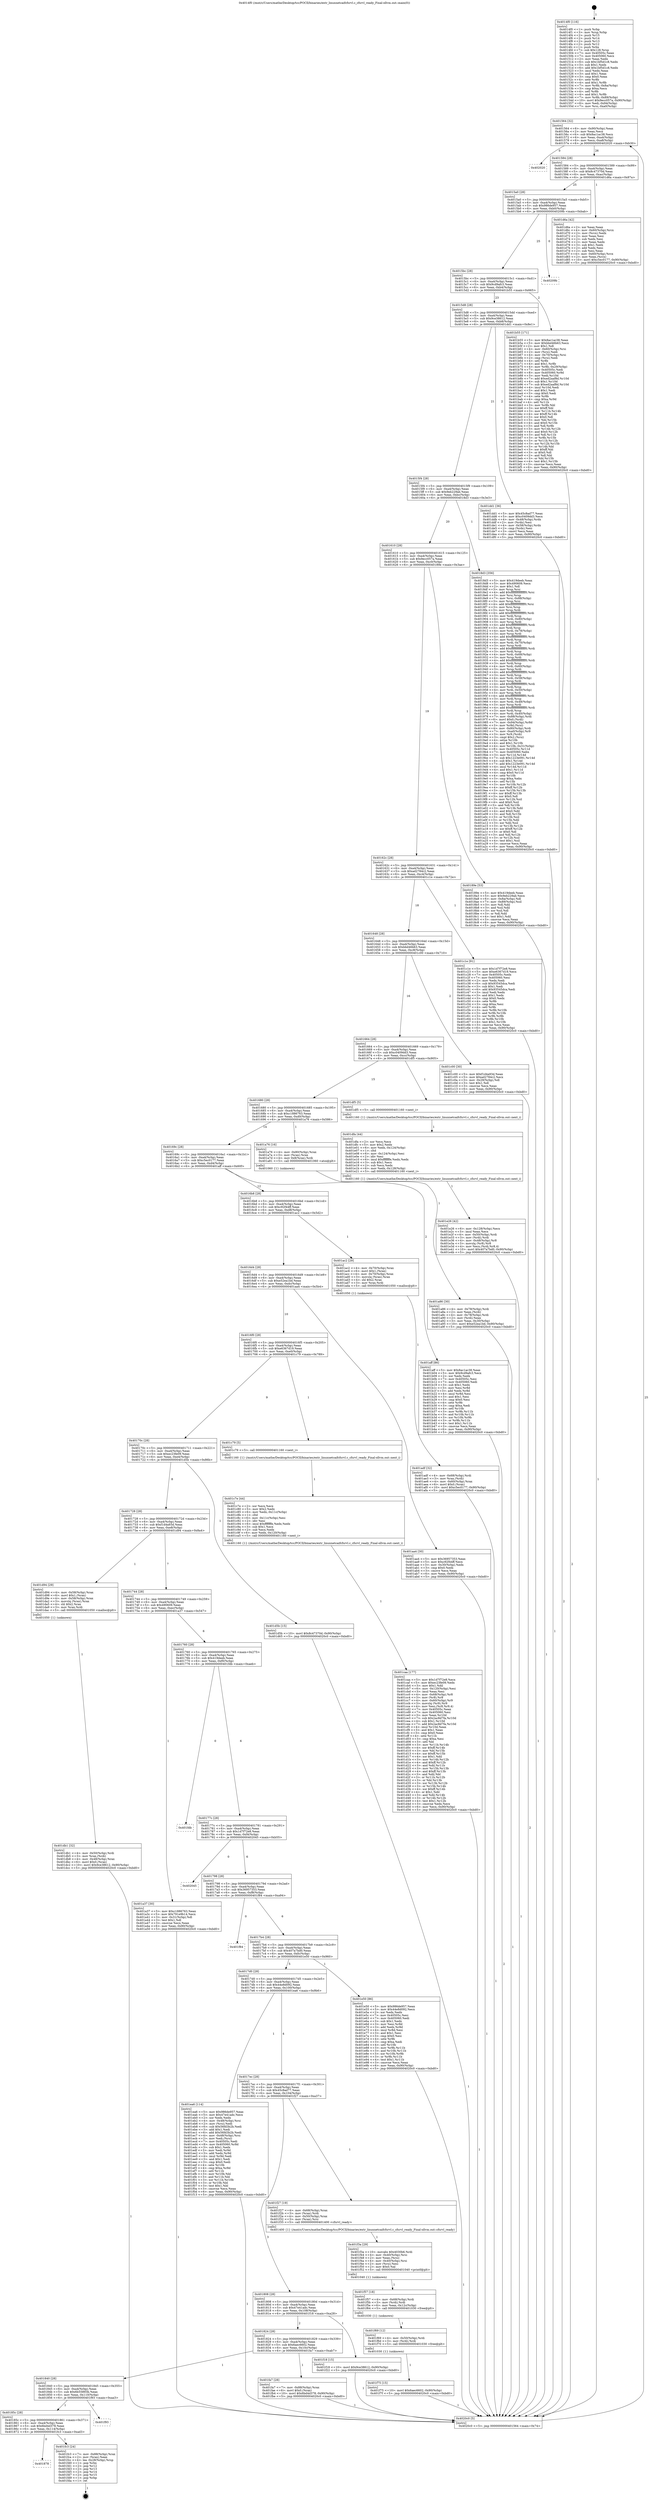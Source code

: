 digraph "0x4014f0" {
  label = "0x4014f0 (/mnt/c/Users/mathe/Desktop/tcc/POCII/binaries/extr_linuxnetcaifcfsrvl.c_cfsrvl_ready_Final-ollvm.out::main(0))"
  labelloc = "t"
  node[shape=record]

  Entry [label="",width=0.3,height=0.3,shape=circle,fillcolor=black,style=filled]
  "0x401564" [label="{
     0x401564 [32]\l
     | [instrs]\l
     &nbsp;&nbsp;0x401564 \<+6\>: mov -0x90(%rbp),%eax\l
     &nbsp;&nbsp;0x40156a \<+2\>: mov %eax,%ecx\l
     &nbsp;&nbsp;0x40156c \<+6\>: sub $0x8ac1ac38,%ecx\l
     &nbsp;&nbsp;0x401572 \<+6\>: mov %eax,-0xa4(%rbp)\l
     &nbsp;&nbsp;0x401578 \<+6\>: mov %ecx,-0xa8(%rbp)\l
     &nbsp;&nbsp;0x40157e \<+6\>: je 0000000000402020 \<main+0xb30\>\l
  }"]
  "0x402020" [label="{
     0x402020\l
  }", style=dashed]
  "0x401584" [label="{
     0x401584 [28]\l
     | [instrs]\l
     &nbsp;&nbsp;0x401584 \<+5\>: jmp 0000000000401589 \<main+0x99\>\l
     &nbsp;&nbsp;0x401589 \<+6\>: mov -0xa4(%rbp),%eax\l
     &nbsp;&nbsp;0x40158f \<+5\>: sub $0x8c47370d,%eax\l
     &nbsp;&nbsp;0x401594 \<+6\>: mov %eax,-0xac(%rbp)\l
     &nbsp;&nbsp;0x40159a \<+6\>: je 0000000000401d6a \<main+0x87a\>\l
  }"]
  Exit [label="",width=0.3,height=0.3,shape=circle,fillcolor=black,style=filled,peripheries=2]
  "0x401d6a" [label="{
     0x401d6a [42]\l
     | [instrs]\l
     &nbsp;&nbsp;0x401d6a \<+2\>: xor %eax,%eax\l
     &nbsp;&nbsp;0x401d6c \<+4\>: mov -0x60(%rbp),%rcx\l
     &nbsp;&nbsp;0x401d70 \<+2\>: mov (%rcx),%edx\l
     &nbsp;&nbsp;0x401d72 \<+2\>: mov %eax,%esi\l
     &nbsp;&nbsp;0x401d74 \<+2\>: sub %edx,%esi\l
     &nbsp;&nbsp;0x401d76 \<+2\>: mov %eax,%edx\l
     &nbsp;&nbsp;0x401d78 \<+3\>: sub $0x1,%edx\l
     &nbsp;&nbsp;0x401d7b \<+2\>: add %edx,%esi\l
     &nbsp;&nbsp;0x401d7d \<+2\>: sub %esi,%eax\l
     &nbsp;&nbsp;0x401d7f \<+4\>: mov -0x60(%rbp),%rcx\l
     &nbsp;&nbsp;0x401d83 \<+2\>: mov %eax,(%rcx)\l
     &nbsp;&nbsp;0x401d85 \<+10\>: movl $0xc5ec0177,-0x90(%rbp)\l
     &nbsp;&nbsp;0x401d8f \<+5\>: jmp 00000000004020c0 \<main+0xbd0\>\l
  }"]
  "0x4015a0" [label="{
     0x4015a0 [28]\l
     | [instrs]\l
     &nbsp;&nbsp;0x4015a0 \<+5\>: jmp 00000000004015a5 \<main+0xb5\>\l
     &nbsp;&nbsp;0x4015a5 \<+6\>: mov -0xa4(%rbp),%eax\l
     &nbsp;&nbsp;0x4015ab \<+5\>: sub $0x986de957,%eax\l
     &nbsp;&nbsp;0x4015b0 \<+6\>: mov %eax,-0xb0(%rbp)\l
     &nbsp;&nbsp;0x4015b6 \<+6\>: je 000000000040209b \<main+0xbab\>\l
  }"]
  "0x401878" [label="{
     0x401878\l
  }", style=dashed]
  "0x40209b" [label="{
     0x40209b\l
  }", style=dashed]
  "0x4015bc" [label="{
     0x4015bc [28]\l
     | [instrs]\l
     &nbsp;&nbsp;0x4015bc \<+5\>: jmp 00000000004015c1 \<main+0xd1\>\l
     &nbsp;&nbsp;0x4015c1 \<+6\>: mov -0xa4(%rbp),%eax\l
     &nbsp;&nbsp;0x4015c7 \<+5\>: sub $0x9cd9afc3,%eax\l
     &nbsp;&nbsp;0x4015cc \<+6\>: mov %eax,-0xb4(%rbp)\l
     &nbsp;&nbsp;0x4015d2 \<+6\>: je 0000000000401b55 \<main+0x665\>\l
  }"]
  "0x401fc3" [label="{
     0x401fc3 [24]\l
     | [instrs]\l
     &nbsp;&nbsp;0x401fc3 \<+7\>: mov -0x88(%rbp),%rax\l
     &nbsp;&nbsp;0x401fca \<+2\>: mov (%rax),%eax\l
     &nbsp;&nbsp;0x401fcc \<+4\>: lea -0x28(%rbp),%rsp\l
     &nbsp;&nbsp;0x401fd0 \<+1\>: pop %rbx\l
     &nbsp;&nbsp;0x401fd1 \<+2\>: pop %r12\l
     &nbsp;&nbsp;0x401fd3 \<+2\>: pop %r13\l
     &nbsp;&nbsp;0x401fd5 \<+2\>: pop %r14\l
     &nbsp;&nbsp;0x401fd7 \<+2\>: pop %r15\l
     &nbsp;&nbsp;0x401fd9 \<+1\>: pop %rbp\l
     &nbsp;&nbsp;0x401fda \<+1\>: ret\l
  }"]
  "0x401b55" [label="{
     0x401b55 [171]\l
     | [instrs]\l
     &nbsp;&nbsp;0x401b55 \<+5\>: mov $0x8ac1ac38,%eax\l
     &nbsp;&nbsp;0x401b5a \<+5\>: mov $0xbbd46b63,%ecx\l
     &nbsp;&nbsp;0x401b5f \<+2\>: mov $0x1,%dl\l
     &nbsp;&nbsp;0x401b61 \<+4\>: mov -0x60(%rbp),%rsi\l
     &nbsp;&nbsp;0x401b65 \<+2\>: mov (%rsi),%edi\l
     &nbsp;&nbsp;0x401b67 \<+4\>: mov -0x70(%rbp),%rsi\l
     &nbsp;&nbsp;0x401b6b \<+2\>: cmp (%rsi),%edi\l
     &nbsp;&nbsp;0x401b6d \<+4\>: setl %r8b\l
     &nbsp;&nbsp;0x401b71 \<+4\>: and $0x1,%r8b\l
     &nbsp;&nbsp;0x401b75 \<+4\>: mov %r8b,-0x29(%rbp)\l
     &nbsp;&nbsp;0x401b79 \<+7\>: mov 0x40505c,%edi\l
     &nbsp;&nbsp;0x401b80 \<+8\>: mov 0x405060,%r9d\l
     &nbsp;&nbsp;0x401b88 \<+3\>: mov %edi,%r10d\l
     &nbsp;&nbsp;0x401b8b \<+7\>: add $0xed2aaf8d,%r10d\l
     &nbsp;&nbsp;0x401b92 \<+4\>: sub $0x1,%r10d\l
     &nbsp;&nbsp;0x401b96 \<+7\>: sub $0xed2aaf8d,%r10d\l
     &nbsp;&nbsp;0x401b9d \<+4\>: imul %r10d,%edi\l
     &nbsp;&nbsp;0x401ba1 \<+3\>: and $0x1,%edi\l
     &nbsp;&nbsp;0x401ba4 \<+3\>: cmp $0x0,%edi\l
     &nbsp;&nbsp;0x401ba7 \<+4\>: sete %r8b\l
     &nbsp;&nbsp;0x401bab \<+4\>: cmp $0xa,%r9d\l
     &nbsp;&nbsp;0x401baf \<+4\>: setl %r11b\l
     &nbsp;&nbsp;0x401bb3 \<+3\>: mov %r8b,%bl\l
     &nbsp;&nbsp;0x401bb6 \<+3\>: xor $0xff,%bl\l
     &nbsp;&nbsp;0x401bb9 \<+3\>: mov %r11b,%r14b\l
     &nbsp;&nbsp;0x401bbc \<+4\>: xor $0xff,%r14b\l
     &nbsp;&nbsp;0x401bc0 \<+3\>: xor $0x0,%dl\l
     &nbsp;&nbsp;0x401bc3 \<+3\>: mov %bl,%r15b\l
     &nbsp;&nbsp;0x401bc6 \<+4\>: and $0x0,%r15b\l
     &nbsp;&nbsp;0x401bca \<+3\>: and %dl,%r8b\l
     &nbsp;&nbsp;0x401bcd \<+3\>: mov %r14b,%r12b\l
     &nbsp;&nbsp;0x401bd0 \<+4\>: and $0x0,%r12b\l
     &nbsp;&nbsp;0x401bd4 \<+3\>: and %dl,%r11b\l
     &nbsp;&nbsp;0x401bd7 \<+3\>: or %r8b,%r15b\l
     &nbsp;&nbsp;0x401bda \<+3\>: or %r11b,%r12b\l
     &nbsp;&nbsp;0x401bdd \<+3\>: xor %r12b,%r15b\l
     &nbsp;&nbsp;0x401be0 \<+3\>: or %r14b,%bl\l
     &nbsp;&nbsp;0x401be3 \<+3\>: xor $0xff,%bl\l
     &nbsp;&nbsp;0x401be6 \<+3\>: or $0x0,%dl\l
     &nbsp;&nbsp;0x401be9 \<+2\>: and %dl,%bl\l
     &nbsp;&nbsp;0x401beb \<+3\>: or %bl,%r15b\l
     &nbsp;&nbsp;0x401bee \<+4\>: test $0x1,%r15b\l
     &nbsp;&nbsp;0x401bf2 \<+3\>: cmovne %ecx,%eax\l
     &nbsp;&nbsp;0x401bf5 \<+6\>: mov %eax,-0x90(%rbp)\l
     &nbsp;&nbsp;0x401bfb \<+5\>: jmp 00000000004020c0 \<main+0xbd0\>\l
  }"]
  "0x4015d8" [label="{
     0x4015d8 [28]\l
     | [instrs]\l
     &nbsp;&nbsp;0x4015d8 \<+5\>: jmp 00000000004015dd \<main+0xed\>\l
     &nbsp;&nbsp;0x4015dd \<+6\>: mov -0xa4(%rbp),%eax\l
     &nbsp;&nbsp;0x4015e3 \<+5\>: sub $0x9ce38612,%eax\l
     &nbsp;&nbsp;0x4015e8 \<+6\>: mov %eax,-0xb8(%rbp)\l
     &nbsp;&nbsp;0x4015ee \<+6\>: je 0000000000401dd1 \<main+0x8e1\>\l
  }"]
  "0x40185c" [label="{
     0x40185c [28]\l
     | [instrs]\l
     &nbsp;&nbsp;0x40185c \<+5\>: jmp 0000000000401861 \<main+0x371\>\l
     &nbsp;&nbsp;0x401861 \<+6\>: mov -0xa4(%rbp),%eax\l
     &nbsp;&nbsp;0x401867 \<+5\>: sub $0x6bd4d378,%eax\l
     &nbsp;&nbsp;0x40186c \<+6\>: mov %eax,-0x114(%rbp)\l
     &nbsp;&nbsp;0x401872 \<+6\>: je 0000000000401fc3 \<main+0xad3\>\l
  }"]
  "0x401dd1" [label="{
     0x401dd1 [36]\l
     | [instrs]\l
     &nbsp;&nbsp;0x401dd1 \<+5\>: mov $0x45c8ad77,%eax\l
     &nbsp;&nbsp;0x401dd6 \<+5\>: mov $0xc0409dd3,%ecx\l
     &nbsp;&nbsp;0x401ddb \<+4\>: mov -0x48(%rbp),%rdx\l
     &nbsp;&nbsp;0x401ddf \<+2\>: mov (%rdx),%esi\l
     &nbsp;&nbsp;0x401de1 \<+4\>: mov -0x58(%rbp),%rdx\l
     &nbsp;&nbsp;0x401de5 \<+2\>: cmp (%rdx),%esi\l
     &nbsp;&nbsp;0x401de7 \<+3\>: cmovl %ecx,%eax\l
     &nbsp;&nbsp;0x401dea \<+6\>: mov %eax,-0x90(%rbp)\l
     &nbsp;&nbsp;0x401df0 \<+5\>: jmp 00000000004020c0 \<main+0xbd0\>\l
  }"]
  "0x4015f4" [label="{
     0x4015f4 [28]\l
     | [instrs]\l
     &nbsp;&nbsp;0x4015f4 \<+5\>: jmp 00000000004015f9 \<main+0x109\>\l
     &nbsp;&nbsp;0x4015f9 \<+6\>: mov -0xa4(%rbp),%eax\l
     &nbsp;&nbsp;0x4015ff \<+5\>: sub $0x9eb229ab,%eax\l
     &nbsp;&nbsp;0x401604 \<+6\>: mov %eax,-0xbc(%rbp)\l
     &nbsp;&nbsp;0x40160a \<+6\>: je 00000000004018d3 \<main+0x3e3\>\l
  }"]
  "0x401f93" [label="{
     0x401f93\l
  }", style=dashed]
  "0x4018d3" [label="{
     0x4018d3 [356]\l
     | [instrs]\l
     &nbsp;&nbsp;0x4018d3 \<+5\>: mov $0x419deeb,%eax\l
     &nbsp;&nbsp;0x4018d8 \<+5\>: mov $0x490609,%ecx\l
     &nbsp;&nbsp;0x4018dd \<+2\>: mov $0x1,%dl\l
     &nbsp;&nbsp;0x4018df \<+3\>: mov %rsp,%rsi\l
     &nbsp;&nbsp;0x4018e2 \<+4\>: add $0xfffffffffffffff0,%rsi\l
     &nbsp;&nbsp;0x4018e6 \<+3\>: mov %rsi,%rsp\l
     &nbsp;&nbsp;0x4018e9 \<+7\>: mov %rsi,-0x88(%rbp)\l
     &nbsp;&nbsp;0x4018f0 \<+3\>: mov %rsp,%rsi\l
     &nbsp;&nbsp;0x4018f3 \<+4\>: add $0xfffffffffffffff0,%rsi\l
     &nbsp;&nbsp;0x4018f7 \<+3\>: mov %rsi,%rsp\l
     &nbsp;&nbsp;0x4018fa \<+3\>: mov %rsp,%rdi\l
     &nbsp;&nbsp;0x4018fd \<+4\>: add $0xfffffffffffffff0,%rdi\l
     &nbsp;&nbsp;0x401901 \<+3\>: mov %rdi,%rsp\l
     &nbsp;&nbsp;0x401904 \<+4\>: mov %rdi,-0x80(%rbp)\l
     &nbsp;&nbsp;0x401908 \<+3\>: mov %rsp,%rdi\l
     &nbsp;&nbsp;0x40190b \<+4\>: add $0xfffffffffffffff0,%rdi\l
     &nbsp;&nbsp;0x40190f \<+3\>: mov %rdi,%rsp\l
     &nbsp;&nbsp;0x401912 \<+4\>: mov %rdi,-0x78(%rbp)\l
     &nbsp;&nbsp;0x401916 \<+3\>: mov %rsp,%rdi\l
     &nbsp;&nbsp;0x401919 \<+4\>: add $0xfffffffffffffff0,%rdi\l
     &nbsp;&nbsp;0x40191d \<+3\>: mov %rdi,%rsp\l
     &nbsp;&nbsp;0x401920 \<+4\>: mov %rdi,-0x70(%rbp)\l
     &nbsp;&nbsp;0x401924 \<+3\>: mov %rsp,%rdi\l
     &nbsp;&nbsp;0x401927 \<+4\>: add $0xfffffffffffffff0,%rdi\l
     &nbsp;&nbsp;0x40192b \<+3\>: mov %rdi,%rsp\l
     &nbsp;&nbsp;0x40192e \<+4\>: mov %rdi,-0x68(%rbp)\l
     &nbsp;&nbsp;0x401932 \<+3\>: mov %rsp,%rdi\l
     &nbsp;&nbsp;0x401935 \<+4\>: add $0xfffffffffffffff0,%rdi\l
     &nbsp;&nbsp;0x401939 \<+3\>: mov %rdi,%rsp\l
     &nbsp;&nbsp;0x40193c \<+4\>: mov %rdi,-0x60(%rbp)\l
     &nbsp;&nbsp;0x401940 \<+3\>: mov %rsp,%rdi\l
     &nbsp;&nbsp;0x401943 \<+4\>: add $0xfffffffffffffff0,%rdi\l
     &nbsp;&nbsp;0x401947 \<+3\>: mov %rdi,%rsp\l
     &nbsp;&nbsp;0x40194a \<+4\>: mov %rdi,-0x58(%rbp)\l
     &nbsp;&nbsp;0x40194e \<+3\>: mov %rsp,%rdi\l
     &nbsp;&nbsp;0x401951 \<+4\>: add $0xfffffffffffffff0,%rdi\l
     &nbsp;&nbsp;0x401955 \<+3\>: mov %rdi,%rsp\l
     &nbsp;&nbsp;0x401958 \<+4\>: mov %rdi,-0x50(%rbp)\l
     &nbsp;&nbsp;0x40195c \<+3\>: mov %rsp,%rdi\l
     &nbsp;&nbsp;0x40195f \<+4\>: add $0xfffffffffffffff0,%rdi\l
     &nbsp;&nbsp;0x401963 \<+3\>: mov %rdi,%rsp\l
     &nbsp;&nbsp;0x401966 \<+4\>: mov %rdi,-0x48(%rbp)\l
     &nbsp;&nbsp;0x40196a \<+3\>: mov %rsp,%rdi\l
     &nbsp;&nbsp;0x40196d \<+4\>: add $0xfffffffffffffff0,%rdi\l
     &nbsp;&nbsp;0x401971 \<+3\>: mov %rdi,%rsp\l
     &nbsp;&nbsp;0x401974 \<+4\>: mov %rdi,-0x40(%rbp)\l
     &nbsp;&nbsp;0x401978 \<+7\>: mov -0x88(%rbp),%rdi\l
     &nbsp;&nbsp;0x40197f \<+6\>: movl $0x0,(%rdi)\l
     &nbsp;&nbsp;0x401985 \<+7\>: mov -0x94(%rbp),%r8d\l
     &nbsp;&nbsp;0x40198c \<+3\>: mov %r8d,(%rsi)\l
     &nbsp;&nbsp;0x40198f \<+4\>: mov -0x80(%rbp),%rdi\l
     &nbsp;&nbsp;0x401993 \<+7\>: mov -0xa0(%rbp),%r9\l
     &nbsp;&nbsp;0x40199a \<+3\>: mov %r9,(%rdi)\l
     &nbsp;&nbsp;0x40199d \<+3\>: cmpl $0x2,(%rsi)\l
     &nbsp;&nbsp;0x4019a0 \<+4\>: setne %r10b\l
     &nbsp;&nbsp;0x4019a4 \<+4\>: and $0x1,%r10b\l
     &nbsp;&nbsp;0x4019a8 \<+4\>: mov %r10b,-0x31(%rbp)\l
     &nbsp;&nbsp;0x4019ac \<+8\>: mov 0x40505c,%r11d\l
     &nbsp;&nbsp;0x4019b4 \<+7\>: mov 0x405060,%ebx\l
     &nbsp;&nbsp;0x4019bb \<+3\>: mov %r11d,%r14d\l
     &nbsp;&nbsp;0x4019be \<+7\>: sub $0x1223e091,%r14d\l
     &nbsp;&nbsp;0x4019c5 \<+4\>: sub $0x1,%r14d\l
     &nbsp;&nbsp;0x4019c9 \<+7\>: add $0x1223e091,%r14d\l
     &nbsp;&nbsp;0x4019d0 \<+4\>: imul %r14d,%r11d\l
     &nbsp;&nbsp;0x4019d4 \<+4\>: and $0x1,%r11d\l
     &nbsp;&nbsp;0x4019d8 \<+4\>: cmp $0x0,%r11d\l
     &nbsp;&nbsp;0x4019dc \<+4\>: sete %r10b\l
     &nbsp;&nbsp;0x4019e0 \<+3\>: cmp $0xa,%ebx\l
     &nbsp;&nbsp;0x4019e3 \<+4\>: setl %r15b\l
     &nbsp;&nbsp;0x4019e7 \<+3\>: mov %r10b,%r12b\l
     &nbsp;&nbsp;0x4019ea \<+4\>: xor $0xff,%r12b\l
     &nbsp;&nbsp;0x4019ee \<+3\>: mov %r15b,%r13b\l
     &nbsp;&nbsp;0x4019f1 \<+4\>: xor $0xff,%r13b\l
     &nbsp;&nbsp;0x4019f5 \<+3\>: xor $0x0,%dl\l
     &nbsp;&nbsp;0x4019f8 \<+3\>: mov %r12b,%sil\l
     &nbsp;&nbsp;0x4019fb \<+4\>: and $0x0,%sil\l
     &nbsp;&nbsp;0x4019ff \<+3\>: and %dl,%r10b\l
     &nbsp;&nbsp;0x401a02 \<+3\>: mov %r13b,%dil\l
     &nbsp;&nbsp;0x401a05 \<+4\>: and $0x0,%dil\l
     &nbsp;&nbsp;0x401a09 \<+3\>: and %dl,%r15b\l
     &nbsp;&nbsp;0x401a0c \<+3\>: or %r10b,%sil\l
     &nbsp;&nbsp;0x401a0f \<+3\>: or %r15b,%dil\l
     &nbsp;&nbsp;0x401a12 \<+3\>: xor %dil,%sil\l
     &nbsp;&nbsp;0x401a15 \<+3\>: or %r13b,%r12b\l
     &nbsp;&nbsp;0x401a18 \<+4\>: xor $0xff,%r12b\l
     &nbsp;&nbsp;0x401a1c \<+3\>: or $0x0,%dl\l
     &nbsp;&nbsp;0x401a1f \<+3\>: and %dl,%r12b\l
     &nbsp;&nbsp;0x401a22 \<+3\>: or %r12b,%sil\l
     &nbsp;&nbsp;0x401a25 \<+4\>: test $0x1,%sil\l
     &nbsp;&nbsp;0x401a29 \<+3\>: cmovne %ecx,%eax\l
     &nbsp;&nbsp;0x401a2c \<+6\>: mov %eax,-0x90(%rbp)\l
     &nbsp;&nbsp;0x401a32 \<+5\>: jmp 00000000004020c0 \<main+0xbd0\>\l
  }"]
  "0x401610" [label="{
     0x401610 [28]\l
     | [instrs]\l
     &nbsp;&nbsp;0x401610 \<+5\>: jmp 0000000000401615 \<main+0x125\>\l
     &nbsp;&nbsp;0x401615 \<+6\>: mov -0xa4(%rbp),%eax\l
     &nbsp;&nbsp;0x40161b \<+5\>: sub $0x9ecc057a,%eax\l
     &nbsp;&nbsp;0x401620 \<+6\>: mov %eax,-0xc0(%rbp)\l
     &nbsp;&nbsp;0x401626 \<+6\>: je 000000000040189e \<main+0x3ae\>\l
  }"]
  "0x401840" [label="{
     0x401840 [28]\l
     | [instrs]\l
     &nbsp;&nbsp;0x401840 \<+5\>: jmp 0000000000401845 \<main+0x355\>\l
     &nbsp;&nbsp;0x401845 \<+6\>: mov -0xa4(%rbp),%eax\l
     &nbsp;&nbsp;0x40184b \<+5\>: sub $0x6b55893b,%eax\l
     &nbsp;&nbsp;0x401850 \<+6\>: mov %eax,-0x110(%rbp)\l
     &nbsp;&nbsp;0x401856 \<+6\>: je 0000000000401f93 \<main+0xaa3\>\l
  }"]
  "0x40189e" [label="{
     0x40189e [53]\l
     | [instrs]\l
     &nbsp;&nbsp;0x40189e \<+5\>: mov $0x419deeb,%eax\l
     &nbsp;&nbsp;0x4018a3 \<+5\>: mov $0x9eb229ab,%ecx\l
     &nbsp;&nbsp;0x4018a8 \<+6\>: mov -0x8a(%rbp),%dl\l
     &nbsp;&nbsp;0x4018ae \<+7\>: mov -0x89(%rbp),%sil\l
     &nbsp;&nbsp;0x4018b5 \<+3\>: mov %dl,%dil\l
     &nbsp;&nbsp;0x4018b8 \<+3\>: and %sil,%dil\l
     &nbsp;&nbsp;0x4018bb \<+3\>: xor %sil,%dl\l
     &nbsp;&nbsp;0x4018be \<+3\>: or %dl,%dil\l
     &nbsp;&nbsp;0x4018c1 \<+4\>: test $0x1,%dil\l
     &nbsp;&nbsp;0x4018c5 \<+3\>: cmovne %ecx,%eax\l
     &nbsp;&nbsp;0x4018c8 \<+6\>: mov %eax,-0x90(%rbp)\l
     &nbsp;&nbsp;0x4018ce \<+5\>: jmp 00000000004020c0 \<main+0xbd0\>\l
  }"]
  "0x40162c" [label="{
     0x40162c [28]\l
     | [instrs]\l
     &nbsp;&nbsp;0x40162c \<+5\>: jmp 0000000000401631 \<main+0x141\>\l
     &nbsp;&nbsp;0x401631 \<+6\>: mov -0xa4(%rbp),%eax\l
     &nbsp;&nbsp;0x401637 \<+5\>: sub $0xad2784c2,%eax\l
     &nbsp;&nbsp;0x40163c \<+6\>: mov %eax,-0xc4(%rbp)\l
     &nbsp;&nbsp;0x401642 \<+6\>: je 0000000000401c1e \<main+0x72e\>\l
  }"]
  "0x4020c0" [label="{
     0x4020c0 [5]\l
     | [instrs]\l
     &nbsp;&nbsp;0x4020c0 \<+5\>: jmp 0000000000401564 \<main+0x74\>\l
  }"]
  "0x4014f0" [label="{
     0x4014f0 [116]\l
     | [instrs]\l
     &nbsp;&nbsp;0x4014f0 \<+1\>: push %rbp\l
     &nbsp;&nbsp;0x4014f1 \<+3\>: mov %rsp,%rbp\l
     &nbsp;&nbsp;0x4014f4 \<+2\>: push %r15\l
     &nbsp;&nbsp;0x4014f6 \<+2\>: push %r14\l
     &nbsp;&nbsp;0x4014f8 \<+2\>: push %r13\l
     &nbsp;&nbsp;0x4014fa \<+2\>: push %r12\l
     &nbsp;&nbsp;0x4014fc \<+1\>: push %rbx\l
     &nbsp;&nbsp;0x4014fd \<+7\>: sub $0x128,%rsp\l
     &nbsp;&nbsp;0x401504 \<+7\>: mov 0x40505c,%eax\l
     &nbsp;&nbsp;0x40150b \<+7\>: mov 0x405060,%ecx\l
     &nbsp;&nbsp;0x401512 \<+2\>: mov %eax,%edx\l
     &nbsp;&nbsp;0x401514 \<+6\>: sub $0x1bf5d1c8,%edx\l
     &nbsp;&nbsp;0x40151a \<+3\>: sub $0x1,%edx\l
     &nbsp;&nbsp;0x40151d \<+6\>: add $0x1bf5d1c8,%edx\l
     &nbsp;&nbsp;0x401523 \<+3\>: imul %edx,%eax\l
     &nbsp;&nbsp;0x401526 \<+3\>: and $0x1,%eax\l
     &nbsp;&nbsp;0x401529 \<+3\>: cmp $0x0,%eax\l
     &nbsp;&nbsp;0x40152c \<+4\>: sete %r8b\l
     &nbsp;&nbsp;0x401530 \<+4\>: and $0x1,%r8b\l
     &nbsp;&nbsp;0x401534 \<+7\>: mov %r8b,-0x8a(%rbp)\l
     &nbsp;&nbsp;0x40153b \<+3\>: cmp $0xa,%ecx\l
     &nbsp;&nbsp;0x40153e \<+4\>: setl %r8b\l
     &nbsp;&nbsp;0x401542 \<+4\>: and $0x1,%r8b\l
     &nbsp;&nbsp;0x401546 \<+7\>: mov %r8b,-0x89(%rbp)\l
     &nbsp;&nbsp;0x40154d \<+10\>: movl $0x9ecc057a,-0x90(%rbp)\l
     &nbsp;&nbsp;0x401557 \<+6\>: mov %edi,-0x94(%rbp)\l
     &nbsp;&nbsp;0x40155d \<+7\>: mov %rsi,-0xa0(%rbp)\l
  }"]
  "0x401fa7" [label="{
     0x401fa7 [28]\l
     | [instrs]\l
     &nbsp;&nbsp;0x401fa7 \<+7\>: mov -0x88(%rbp),%rax\l
     &nbsp;&nbsp;0x401fae \<+6\>: movl $0x0,(%rax)\l
     &nbsp;&nbsp;0x401fb4 \<+10\>: movl $0x6bd4d378,-0x90(%rbp)\l
     &nbsp;&nbsp;0x401fbe \<+5\>: jmp 00000000004020c0 \<main+0xbd0\>\l
  }"]
  "0x401f75" [label="{
     0x401f75 [15]\l
     | [instrs]\l
     &nbsp;&nbsp;0x401f75 \<+10\>: movl $0x6aec6602,-0x90(%rbp)\l
     &nbsp;&nbsp;0x401f7f \<+5\>: jmp 00000000004020c0 \<main+0xbd0\>\l
  }"]
  "0x401c1e" [label="{
     0x401c1e [91]\l
     | [instrs]\l
     &nbsp;&nbsp;0x401c1e \<+5\>: mov $0x1d7f72e8,%eax\l
     &nbsp;&nbsp;0x401c23 \<+5\>: mov $0xe6367d19,%ecx\l
     &nbsp;&nbsp;0x401c28 \<+7\>: mov 0x40505c,%edx\l
     &nbsp;&nbsp;0x401c2f \<+7\>: mov 0x405060,%esi\l
     &nbsp;&nbsp;0x401c36 \<+2\>: mov %edx,%edi\l
     &nbsp;&nbsp;0x401c38 \<+6\>: sub $0x93545dca,%edi\l
     &nbsp;&nbsp;0x401c3e \<+3\>: sub $0x1,%edi\l
     &nbsp;&nbsp;0x401c41 \<+6\>: add $0x93545dca,%edi\l
     &nbsp;&nbsp;0x401c47 \<+3\>: imul %edi,%edx\l
     &nbsp;&nbsp;0x401c4a \<+3\>: and $0x1,%edx\l
     &nbsp;&nbsp;0x401c4d \<+3\>: cmp $0x0,%edx\l
     &nbsp;&nbsp;0x401c50 \<+4\>: sete %r8b\l
     &nbsp;&nbsp;0x401c54 \<+3\>: cmp $0xa,%esi\l
     &nbsp;&nbsp;0x401c57 \<+4\>: setl %r9b\l
     &nbsp;&nbsp;0x401c5b \<+3\>: mov %r8b,%r10b\l
     &nbsp;&nbsp;0x401c5e \<+3\>: and %r9b,%r10b\l
     &nbsp;&nbsp;0x401c61 \<+3\>: xor %r9b,%r8b\l
     &nbsp;&nbsp;0x401c64 \<+3\>: or %r8b,%r10b\l
     &nbsp;&nbsp;0x401c67 \<+4\>: test $0x1,%r10b\l
     &nbsp;&nbsp;0x401c6b \<+3\>: cmovne %ecx,%eax\l
     &nbsp;&nbsp;0x401c6e \<+6\>: mov %eax,-0x90(%rbp)\l
     &nbsp;&nbsp;0x401c74 \<+5\>: jmp 00000000004020c0 \<main+0xbd0\>\l
  }"]
  "0x401648" [label="{
     0x401648 [28]\l
     | [instrs]\l
     &nbsp;&nbsp;0x401648 \<+5\>: jmp 000000000040164d \<main+0x15d\>\l
     &nbsp;&nbsp;0x40164d \<+6\>: mov -0xa4(%rbp),%eax\l
     &nbsp;&nbsp;0x401653 \<+5\>: sub $0xbbd46b63,%eax\l
     &nbsp;&nbsp;0x401658 \<+6\>: mov %eax,-0xc8(%rbp)\l
     &nbsp;&nbsp;0x40165e \<+6\>: je 0000000000401c00 \<main+0x710\>\l
  }"]
  "0x401f69" [label="{
     0x401f69 [12]\l
     | [instrs]\l
     &nbsp;&nbsp;0x401f69 \<+4\>: mov -0x50(%rbp),%rdi\l
     &nbsp;&nbsp;0x401f6d \<+3\>: mov (%rdi),%rdi\l
     &nbsp;&nbsp;0x401f70 \<+5\>: call 0000000000401030 \<free@plt\>\l
     | [calls]\l
     &nbsp;&nbsp;0x401030 \{1\} (unknown)\l
  }"]
  "0x401c00" [label="{
     0x401c00 [30]\l
     | [instrs]\l
     &nbsp;&nbsp;0x401c00 \<+5\>: mov $0xf1d4a93d,%eax\l
     &nbsp;&nbsp;0x401c05 \<+5\>: mov $0xad2784c2,%ecx\l
     &nbsp;&nbsp;0x401c0a \<+3\>: mov -0x29(%rbp),%dl\l
     &nbsp;&nbsp;0x401c0d \<+3\>: test $0x1,%dl\l
     &nbsp;&nbsp;0x401c10 \<+3\>: cmovne %ecx,%eax\l
     &nbsp;&nbsp;0x401c13 \<+6\>: mov %eax,-0x90(%rbp)\l
     &nbsp;&nbsp;0x401c19 \<+5\>: jmp 00000000004020c0 \<main+0xbd0\>\l
  }"]
  "0x401664" [label="{
     0x401664 [28]\l
     | [instrs]\l
     &nbsp;&nbsp;0x401664 \<+5\>: jmp 0000000000401669 \<main+0x179\>\l
     &nbsp;&nbsp;0x401669 \<+6\>: mov -0xa4(%rbp),%eax\l
     &nbsp;&nbsp;0x40166f \<+5\>: sub $0xc0409dd3,%eax\l
     &nbsp;&nbsp;0x401674 \<+6\>: mov %eax,-0xcc(%rbp)\l
     &nbsp;&nbsp;0x40167a \<+6\>: je 0000000000401df5 \<main+0x905\>\l
  }"]
  "0x401f57" [label="{
     0x401f57 [18]\l
     | [instrs]\l
     &nbsp;&nbsp;0x401f57 \<+4\>: mov -0x68(%rbp),%rdi\l
     &nbsp;&nbsp;0x401f5b \<+3\>: mov (%rdi),%rdi\l
     &nbsp;&nbsp;0x401f5e \<+6\>: mov %eax,-0x12c(%rbp)\l
     &nbsp;&nbsp;0x401f64 \<+5\>: call 0000000000401030 \<free@plt\>\l
     | [calls]\l
     &nbsp;&nbsp;0x401030 \{1\} (unknown)\l
  }"]
  "0x401df5" [label="{
     0x401df5 [5]\l
     | [instrs]\l
     &nbsp;&nbsp;0x401df5 \<+5\>: call 0000000000401160 \<next_i\>\l
     | [calls]\l
     &nbsp;&nbsp;0x401160 \{1\} (/mnt/c/Users/mathe/Desktop/tcc/POCII/binaries/extr_linuxnetcaifcfsrvl.c_cfsrvl_ready_Final-ollvm.out::next_i)\l
  }"]
  "0x401680" [label="{
     0x401680 [28]\l
     | [instrs]\l
     &nbsp;&nbsp;0x401680 \<+5\>: jmp 0000000000401685 \<main+0x195\>\l
     &nbsp;&nbsp;0x401685 \<+6\>: mov -0xa4(%rbp),%eax\l
     &nbsp;&nbsp;0x40168b \<+5\>: sub $0xc1886763,%eax\l
     &nbsp;&nbsp;0x401690 \<+6\>: mov %eax,-0xd0(%rbp)\l
     &nbsp;&nbsp;0x401696 \<+6\>: je 0000000000401a76 \<main+0x586\>\l
  }"]
  "0x401f3a" [label="{
     0x401f3a [29]\l
     | [instrs]\l
     &nbsp;&nbsp;0x401f3a \<+10\>: movabs $0x4030b6,%rdi\l
     &nbsp;&nbsp;0x401f44 \<+4\>: mov -0x40(%rbp),%rsi\l
     &nbsp;&nbsp;0x401f48 \<+2\>: mov %eax,(%rsi)\l
     &nbsp;&nbsp;0x401f4a \<+4\>: mov -0x40(%rbp),%rsi\l
     &nbsp;&nbsp;0x401f4e \<+2\>: mov (%rsi),%esi\l
     &nbsp;&nbsp;0x401f50 \<+2\>: mov $0x0,%al\l
     &nbsp;&nbsp;0x401f52 \<+5\>: call 0000000000401040 \<printf@plt\>\l
     | [calls]\l
     &nbsp;&nbsp;0x401040 \{1\} (unknown)\l
  }"]
  "0x401a76" [label="{
     0x401a76 [16]\l
     | [instrs]\l
     &nbsp;&nbsp;0x401a76 \<+4\>: mov -0x80(%rbp),%rax\l
     &nbsp;&nbsp;0x401a7a \<+3\>: mov (%rax),%rax\l
     &nbsp;&nbsp;0x401a7d \<+4\>: mov 0x8(%rax),%rdi\l
     &nbsp;&nbsp;0x401a81 \<+5\>: call 0000000000401060 \<atoi@plt\>\l
     | [calls]\l
     &nbsp;&nbsp;0x401060 \{1\} (unknown)\l
  }"]
  "0x40169c" [label="{
     0x40169c [28]\l
     | [instrs]\l
     &nbsp;&nbsp;0x40169c \<+5\>: jmp 00000000004016a1 \<main+0x1b1\>\l
     &nbsp;&nbsp;0x4016a1 \<+6\>: mov -0xa4(%rbp),%eax\l
     &nbsp;&nbsp;0x4016a7 \<+5\>: sub $0xc5ec0177,%eax\l
     &nbsp;&nbsp;0x4016ac \<+6\>: mov %eax,-0xd4(%rbp)\l
     &nbsp;&nbsp;0x4016b2 \<+6\>: je 0000000000401aff \<main+0x60f\>\l
  }"]
  "0x401824" [label="{
     0x401824 [28]\l
     | [instrs]\l
     &nbsp;&nbsp;0x401824 \<+5\>: jmp 0000000000401829 \<main+0x339\>\l
     &nbsp;&nbsp;0x401829 \<+6\>: mov -0xa4(%rbp),%eax\l
     &nbsp;&nbsp;0x40182f \<+5\>: sub $0x6aec6602,%eax\l
     &nbsp;&nbsp;0x401834 \<+6\>: mov %eax,-0x10c(%rbp)\l
     &nbsp;&nbsp;0x40183a \<+6\>: je 0000000000401fa7 \<main+0xab7\>\l
  }"]
  "0x401aff" [label="{
     0x401aff [86]\l
     | [instrs]\l
     &nbsp;&nbsp;0x401aff \<+5\>: mov $0x8ac1ac38,%eax\l
     &nbsp;&nbsp;0x401b04 \<+5\>: mov $0x9cd9afc3,%ecx\l
     &nbsp;&nbsp;0x401b09 \<+2\>: xor %edx,%edx\l
     &nbsp;&nbsp;0x401b0b \<+7\>: mov 0x40505c,%esi\l
     &nbsp;&nbsp;0x401b12 \<+7\>: mov 0x405060,%edi\l
     &nbsp;&nbsp;0x401b19 \<+3\>: sub $0x1,%edx\l
     &nbsp;&nbsp;0x401b1c \<+3\>: mov %esi,%r8d\l
     &nbsp;&nbsp;0x401b1f \<+3\>: add %edx,%r8d\l
     &nbsp;&nbsp;0x401b22 \<+4\>: imul %r8d,%esi\l
     &nbsp;&nbsp;0x401b26 \<+3\>: and $0x1,%esi\l
     &nbsp;&nbsp;0x401b29 \<+3\>: cmp $0x0,%esi\l
     &nbsp;&nbsp;0x401b2c \<+4\>: sete %r9b\l
     &nbsp;&nbsp;0x401b30 \<+3\>: cmp $0xa,%edi\l
     &nbsp;&nbsp;0x401b33 \<+4\>: setl %r10b\l
     &nbsp;&nbsp;0x401b37 \<+3\>: mov %r9b,%r11b\l
     &nbsp;&nbsp;0x401b3a \<+3\>: and %r10b,%r11b\l
     &nbsp;&nbsp;0x401b3d \<+3\>: xor %r10b,%r9b\l
     &nbsp;&nbsp;0x401b40 \<+3\>: or %r9b,%r11b\l
     &nbsp;&nbsp;0x401b43 \<+4\>: test $0x1,%r11b\l
     &nbsp;&nbsp;0x401b47 \<+3\>: cmovne %ecx,%eax\l
     &nbsp;&nbsp;0x401b4a \<+6\>: mov %eax,-0x90(%rbp)\l
     &nbsp;&nbsp;0x401b50 \<+5\>: jmp 00000000004020c0 \<main+0xbd0\>\l
  }"]
  "0x4016b8" [label="{
     0x4016b8 [28]\l
     | [instrs]\l
     &nbsp;&nbsp;0x4016b8 \<+5\>: jmp 00000000004016bd \<main+0x1cd\>\l
     &nbsp;&nbsp;0x4016bd \<+6\>: mov -0xa4(%rbp),%eax\l
     &nbsp;&nbsp;0x4016c3 \<+5\>: sub $0xc92f44ff,%eax\l
     &nbsp;&nbsp;0x4016c8 \<+6\>: mov %eax,-0xd8(%rbp)\l
     &nbsp;&nbsp;0x4016ce \<+6\>: je 0000000000401ac2 \<main+0x5d2\>\l
  }"]
  "0x401f18" [label="{
     0x401f18 [15]\l
     | [instrs]\l
     &nbsp;&nbsp;0x401f18 \<+10\>: movl $0x9ce38612,-0x90(%rbp)\l
     &nbsp;&nbsp;0x401f22 \<+5\>: jmp 00000000004020c0 \<main+0xbd0\>\l
  }"]
  "0x401ac2" [label="{
     0x401ac2 [29]\l
     | [instrs]\l
     &nbsp;&nbsp;0x401ac2 \<+4\>: mov -0x70(%rbp),%rax\l
     &nbsp;&nbsp;0x401ac6 \<+6\>: movl $0x1,(%rax)\l
     &nbsp;&nbsp;0x401acc \<+4\>: mov -0x70(%rbp),%rax\l
     &nbsp;&nbsp;0x401ad0 \<+3\>: movslq (%rax),%rax\l
     &nbsp;&nbsp;0x401ad3 \<+4\>: shl $0x2,%rax\l
     &nbsp;&nbsp;0x401ad7 \<+3\>: mov %rax,%rdi\l
     &nbsp;&nbsp;0x401ada \<+5\>: call 0000000000401050 \<malloc@plt\>\l
     | [calls]\l
     &nbsp;&nbsp;0x401050 \{1\} (unknown)\l
  }"]
  "0x4016d4" [label="{
     0x4016d4 [28]\l
     | [instrs]\l
     &nbsp;&nbsp;0x4016d4 \<+5\>: jmp 00000000004016d9 \<main+0x1e9\>\l
     &nbsp;&nbsp;0x4016d9 \<+6\>: mov -0xa4(%rbp),%eax\l
     &nbsp;&nbsp;0x4016df \<+5\>: sub $0xe52ea1bd,%eax\l
     &nbsp;&nbsp;0x4016e4 \<+6\>: mov %eax,-0xdc(%rbp)\l
     &nbsp;&nbsp;0x4016ea \<+6\>: je 0000000000401aa4 \<main+0x5b4\>\l
  }"]
  "0x401808" [label="{
     0x401808 [28]\l
     | [instrs]\l
     &nbsp;&nbsp;0x401808 \<+5\>: jmp 000000000040180d \<main+0x31d\>\l
     &nbsp;&nbsp;0x40180d \<+6\>: mov -0xa4(%rbp),%eax\l
     &nbsp;&nbsp;0x401813 \<+5\>: sub $0x47e41adc,%eax\l
     &nbsp;&nbsp;0x401818 \<+6\>: mov %eax,-0x108(%rbp)\l
     &nbsp;&nbsp;0x40181e \<+6\>: je 0000000000401f18 \<main+0xa28\>\l
  }"]
  "0x401aa4" [label="{
     0x401aa4 [30]\l
     | [instrs]\l
     &nbsp;&nbsp;0x401aa4 \<+5\>: mov $0x36957353,%eax\l
     &nbsp;&nbsp;0x401aa9 \<+5\>: mov $0xc92f44ff,%ecx\l
     &nbsp;&nbsp;0x401aae \<+3\>: mov -0x30(%rbp),%edx\l
     &nbsp;&nbsp;0x401ab1 \<+3\>: cmp $0x0,%edx\l
     &nbsp;&nbsp;0x401ab4 \<+3\>: cmove %ecx,%eax\l
     &nbsp;&nbsp;0x401ab7 \<+6\>: mov %eax,-0x90(%rbp)\l
     &nbsp;&nbsp;0x401abd \<+5\>: jmp 00000000004020c0 \<main+0xbd0\>\l
  }"]
  "0x4016f0" [label="{
     0x4016f0 [28]\l
     | [instrs]\l
     &nbsp;&nbsp;0x4016f0 \<+5\>: jmp 00000000004016f5 \<main+0x205\>\l
     &nbsp;&nbsp;0x4016f5 \<+6\>: mov -0xa4(%rbp),%eax\l
     &nbsp;&nbsp;0x4016fb \<+5\>: sub $0xe6367d19,%eax\l
     &nbsp;&nbsp;0x401700 \<+6\>: mov %eax,-0xe0(%rbp)\l
     &nbsp;&nbsp;0x401706 \<+6\>: je 0000000000401c79 \<main+0x789\>\l
  }"]
  "0x401f27" [label="{
     0x401f27 [19]\l
     | [instrs]\l
     &nbsp;&nbsp;0x401f27 \<+4\>: mov -0x68(%rbp),%rax\l
     &nbsp;&nbsp;0x401f2b \<+3\>: mov (%rax),%rdi\l
     &nbsp;&nbsp;0x401f2e \<+4\>: mov -0x50(%rbp),%rax\l
     &nbsp;&nbsp;0x401f32 \<+3\>: mov (%rax),%rsi\l
     &nbsp;&nbsp;0x401f35 \<+5\>: call 0000000000401400 \<cfsrvl_ready\>\l
     | [calls]\l
     &nbsp;&nbsp;0x401400 \{1\} (/mnt/c/Users/mathe/Desktop/tcc/POCII/binaries/extr_linuxnetcaifcfsrvl.c_cfsrvl_ready_Final-ollvm.out::cfsrvl_ready)\l
  }"]
  "0x401c79" [label="{
     0x401c79 [5]\l
     | [instrs]\l
     &nbsp;&nbsp;0x401c79 \<+5\>: call 0000000000401160 \<next_i\>\l
     | [calls]\l
     &nbsp;&nbsp;0x401160 \{1\} (/mnt/c/Users/mathe/Desktop/tcc/POCII/binaries/extr_linuxnetcaifcfsrvl.c_cfsrvl_ready_Final-ollvm.out::next_i)\l
  }"]
  "0x40170c" [label="{
     0x40170c [28]\l
     | [instrs]\l
     &nbsp;&nbsp;0x40170c \<+5\>: jmp 0000000000401711 \<main+0x221\>\l
     &nbsp;&nbsp;0x401711 \<+6\>: mov -0xa4(%rbp),%eax\l
     &nbsp;&nbsp;0x401717 \<+5\>: sub $0xec23fe09,%eax\l
     &nbsp;&nbsp;0x40171c \<+6\>: mov %eax,-0xe4(%rbp)\l
     &nbsp;&nbsp;0x401722 \<+6\>: je 0000000000401d5b \<main+0x86b\>\l
  }"]
  "0x4017ec" [label="{
     0x4017ec [28]\l
     | [instrs]\l
     &nbsp;&nbsp;0x4017ec \<+5\>: jmp 00000000004017f1 \<main+0x301\>\l
     &nbsp;&nbsp;0x4017f1 \<+6\>: mov -0xa4(%rbp),%eax\l
     &nbsp;&nbsp;0x4017f7 \<+5\>: sub $0x45c8ad77,%eax\l
     &nbsp;&nbsp;0x4017fc \<+6\>: mov %eax,-0x104(%rbp)\l
     &nbsp;&nbsp;0x401802 \<+6\>: je 0000000000401f27 \<main+0xa37\>\l
  }"]
  "0x401d5b" [label="{
     0x401d5b [15]\l
     | [instrs]\l
     &nbsp;&nbsp;0x401d5b \<+10\>: movl $0x8c47370d,-0x90(%rbp)\l
     &nbsp;&nbsp;0x401d65 \<+5\>: jmp 00000000004020c0 \<main+0xbd0\>\l
  }"]
  "0x401728" [label="{
     0x401728 [28]\l
     | [instrs]\l
     &nbsp;&nbsp;0x401728 \<+5\>: jmp 000000000040172d \<main+0x23d\>\l
     &nbsp;&nbsp;0x40172d \<+6\>: mov -0xa4(%rbp),%eax\l
     &nbsp;&nbsp;0x401733 \<+5\>: sub $0xf1d4a93d,%eax\l
     &nbsp;&nbsp;0x401738 \<+6\>: mov %eax,-0xe8(%rbp)\l
     &nbsp;&nbsp;0x40173e \<+6\>: je 0000000000401d94 \<main+0x8a4\>\l
  }"]
  "0x401ea6" [label="{
     0x401ea6 [114]\l
     | [instrs]\l
     &nbsp;&nbsp;0x401ea6 \<+5\>: mov $0x986de957,%eax\l
     &nbsp;&nbsp;0x401eab \<+5\>: mov $0x47e41adc,%ecx\l
     &nbsp;&nbsp;0x401eb0 \<+2\>: xor %edx,%edx\l
     &nbsp;&nbsp;0x401eb2 \<+4\>: mov -0x48(%rbp),%rsi\l
     &nbsp;&nbsp;0x401eb6 \<+2\>: mov (%rsi),%edi\l
     &nbsp;&nbsp;0x401eb8 \<+6\>: sub $0x56fd3b2b,%edi\l
     &nbsp;&nbsp;0x401ebe \<+3\>: add $0x1,%edi\l
     &nbsp;&nbsp;0x401ec1 \<+6\>: add $0x56fd3b2b,%edi\l
     &nbsp;&nbsp;0x401ec7 \<+4\>: mov -0x48(%rbp),%rsi\l
     &nbsp;&nbsp;0x401ecb \<+2\>: mov %edi,(%rsi)\l
     &nbsp;&nbsp;0x401ecd \<+7\>: mov 0x40505c,%edi\l
     &nbsp;&nbsp;0x401ed4 \<+8\>: mov 0x405060,%r8d\l
     &nbsp;&nbsp;0x401edc \<+3\>: sub $0x1,%edx\l
     &nbsp;&nbsp;0x401edf \<+3\>: mov %edi,%r9d\l
     &nbsp;&nbsp;0x401ee2 \<+3\>: add %edx,%r9d\l
     &nbsp;&nbsp;0x401ee5 \<+4\>: imul %r9d,%edi\l
     &nbsp;&nbsp;0x401ee9 \<+3\>: and $0x1,%edi\l
     &nbsp;&nbsp;0x401eec \<+3\>: cmp $0x0,%edi\l
     &nbsp;&nbsp;0x401eef \<+4\>: sete %r10b\l
     &nbsp;&nbsp;0x401ef3 \<+4\>: cmp $0xa,%r8d\l
     &nbsp;&nbsp;0x401ef7 \<+4\>: setl %r11b\l
     &nbsp;&nbsp;0x401efb \<+3\>: mov %r10b,%bl\l
     &nbsp;&nbsp;0x401efe \<+3\>: and %r11b,%bl\l
     &nbsp;&nbsp;0x401f01 \<+3\>: xor %r11b,%r10b\l
     &nbsp;&nbsp;0x401f04 \<+3\>: or %r10b,%bl\l
     &nbsp;&nbsp;0x401f07 \<+3\>: test $0x1,%bl\l
     &nbsp;&nbsp;0x401f0a \<+3\>: cmovne %ecx,%eax\l
     &nbsp;&nbsp;0x401f0d \<+6\>: mov %eax,-0x90(%rbp)\l
     &nbsp;&nbsp;0x401f13 \<+5\>: jmp 00000000004020c0 \<main+0xbd0\>\l
  }"]
  "0x401d94" [label="{
     0x401d94 [29]\l
     | [instrs]\l
     &nbsp;&nbsp;0x401d94 \<+4\>: mov -0x58(%rbp),%rax\l
     &nbsp;&nbsp;0x401d98 \<+6\>: movl $0x1,(%rax)\l
     &nbsp;&nbsp;0x401d9e \<+4\>: mov -0x58(%rbp),%rax\l
     &nbsp;&nbsp;0x401da2 \<+3\>: movslq (%rax),%rax\l
     &nbsp;&nbsp;0x401da5 \<+4\>: shl $0x2,%rax\l
     &nbsp;&nbsp;0x401da9 \<+3\>: mov %rax,%rdi\l
     &nbsp;&nbsp;0x401dac \<+5\>: call 0000000000401050 \<malloc@plt\>\l
     | [calls]\l
     &nbsp;&nbsp;0x401050 \{1\} (unknown)\l
  }"]
  "0x401744" [label="{
     0x401744 [28]\l
     | [instrs]\l
     &nbsp;&nbsp;0x401744 \<+5\>: jmp 0000000000401749 \<main+0x259\>\l
     &nbsp;&nbsp;0x401749 \<+6\>: mov -0xa4(%rbp),%eax\l
     &nbsp;&nbsp;0x40174f \<+5\>: sub $0x490609,%eax\l
     &nbsp;&nbsp;0x401754 \<+6\>: mov %eax,-0xec(%rbp)\l
     &nbsp;&nbsp;0x40175a \<+6\>: je 0000000000401a37 \<main+0x547\>\l
  }"]
  "0x4017d0" [label="{
     0x4017d0 [28]\l
     | [instrs]\l
     &nbsp;&nbsp;0x4017d0 \<+5\>: jmp 00000000004017d5 \<main+0x2e5\>\l
     &nbsp;&nbsp;0x4017d5 \<+6\>: mov -0xa4(%rbp),%eax\l
     &nbsp;&nbsp;0x4017db \<+5\>: sub $0x44e8d092,%eax\l
     &nbsp;&nbsp;0x4017e0 \<+6\>: mov %eax,-0x100(%rbp)\l
     &nbsp;&nbsp;0x4017e6 \<+6\>: je 0000000000401ea6 \<main+0x9b6\>\l
  }"]
  "0x401a37" [label="{
     0x401a37 [30]\l
     | [instrs]\l
     &nbsp;&nbsp;0x401a37 \<+5\>: mov $0xc1886763,%eax\l
     &nbsp;&nbsp;0x401a3c \<+5\>: mov $0x791e9b14,%ecx\l
     &nbsp;&nbsp;0x401a41 \<+3\>: mov -0x31(%rbp),%dl\l
     &nbsp;&nbsp;0x401a44 \<+3\>: test $0x1,%dl\l
     &nbsp;&nbsp;0x401a47 \<+3\>: cmovne %ecx,%eax\l
     &nbsp;&nbsp;0x401a4a \<+6\>: mov %eax,-0x90(%rbp)\l
     &nbsp;&nbsp;0x401a50 \<+5\>: jmp 00000000004020c0 \<main+0xbd0\>\l
  }"]
  "0x401760" [label="{
     0x401760 [28]\l
     | [instrs]\l
     &nbsp;&nbsp;0x401760 \<+5\>: jmp 0000000000401765 \<main+0x275\>\l
     &nbsp;&nbsp;0x401765 \<+6\>: mov -0xa4(%rbp),%eax\l
     &nbsp;&nbsp;0x40176b \<+5\>: sub $0x419deeb,%eax\l
     &nbsp;&nbsp;0x401770 \<+6\>: mov %eax,-0xf0(%rbp)\l
     &nbsp;&nbsp;0x401776 \<+6\>: je 0000000000401fdb \<main+0xaeb\>\l
  }"]
  "0x401a86" [label="{
     0x401a86 [30]\l
     | [instrs]\l
     &nbsp;&nbsp;0x401a86 \<+4\>: mov -0x78(%rbp),%rdi\l
     &nbsp;&nbsp;0x401a8a \<+2\>: mov %eax,(%rdi)\l
     &nbsp;&nbsp;0x401a8c \<+4\>: mov -0x78(%rbp),%rdi\l
     &nbsp;&nbsp;0x401a90 \<+2\>: mov (%rdi),%eax\l
     &nbsp;&nbsp;0x401a92 \<+3\>: mov %eax,-0x30(%rbp)\l
     &nbsp;&nbsp;0x401a95 \<+10\>: movl $0xe52ea1bd,-0x90(%rbp)\l
     &nbsp;&nbsp;0x401a9f \<+5\>: jmp 00000000004020c0 \<main+0xbd0\>\l
  }"]
  "0x401adf" [label="{
     0x401adf [32]\l
     | [instrs]\l
     &nbsp;&nbsp;0x401adf \<+4\>: mov -0x68(%rbp),%rdi\l
     &nbsp;&nbsp;0x401ae3 \<+3\>: mov %rax,(%rdi)\l
     &nbsp;&nbsp;0x401ae6 \<+4\>: mov -0x60(%rbp),%rax\l
     &nbsp;&nbsp;0x401aea \<+6\>: movl $0x0,(%rax)\l
     &nbsp;&nbsp;0x401af0 \<+10\>: movl $0xc5ec0177,-0x90(%rbp)\l
     &nbsp;&nbsp;0x401afa \<+5\>: jmp 00000000004020c0 \<main+0xbd0\>\l
  }"]
  "0x401c7e" [label="{
     0x401c7e [44]\l
     | [instrs]\l
     &nbsp;&nbsp;0x401c7e \<+2\>: xor %ecx,%ecx\l
     &nbsp;&nbsp;0x401c80 \<+5\>: mov $0x2,%edx\l
     &nbsp;&nbsp;0x401c85 \<+6\>: mov %edx,-0x11c(%rbp)\l
     &nbsp;&nbsp;0x401c8b \<+1\>: cltd\l
     &nbsp;&nbsp;0x401c8c \<+6\>: mov -0x11c(%rbp),%esi\l
     &nbsp;&nbsp;0x401c92 \<+2\>: idiv %esi\l
     &nbsp;&nbsp;0x401c94 \<+6\>: imul $0xfffffffe,%edx,%edx\l
     &nbsp;&nbsp;0x401c9a \<+3\>: sub $0x1,%ecx\l
     &nbsp;&nbsp;0x401c9d \<+2\>: sub %ecx,%edx\l
     &nbsp;&nbsp;0x401c9f \<+6\>: mov %edx,-0x120(%rbp)\l
     &nbsp;&nbsp;0x401ca5 \<+5\>: call 0000000000401160 \<next_i\>\l
     | [calls]\l
     &nbsp;&nbsp;0x401160 \{1\} (/mnt/c/Users/mathe/Desktop/tcc/POCII/binaries/extr_linuxnetcaifcfsrvl.c_cfsrvl_ready_Final-ollvm.out::next_i)\l
  }"]
  "0x401caa" [label="{
     0x401caa [177]\l
     | [instrs]\l
     &nbsp;&nbsp;0x401caa \<+5\>: mov $0x1d7f72e8,%ecx\l
     &nbsp;&nbsp;0x401caf \<+5\>: mov $0xec23fe09,%edx\l
     &nbsp;&nbsp;0x401cb4 \<+3\>: mov $0x1,%dil\l
     &nbsp;&nbsp;0x401cb7 \<+6\>: mov -0x120(%rbp),%esi\l
     &nbsp;&nbsp;0x401cbd \<+3\>: imul %eax,%esi\l
     &nbsp;&nbsp;0x401cc0 \<+4\>: mov -0x68(%rbp),%r8\l
     &nbsp;&nbsp;0x401cc4 \<+3\>: mov (%r8),%r8\l
     &nbsp;&nbsp;0x401cc7 \<+4\>: mov -0x60(%rbp),%r9\l
     &nbsp;&nbsp;0x401ccb \<+3\>: movslq (%r9),%r9\l
     &nbsp;&nbsp;0x401cce \<+4\>: mov %esi,(%r8,%r9,4)\l
     &nbsp;&nbsp;0x401cd2 \<+7\>: mov 0x40505c,%eax\l
     &nbsp;&nbsp;0x401cd9 \<+7\>: mov 0x405060,%esi\l
     &nbsp;&nbsp;0x401ce0 \<+3\>: mov %eax,%r10d\l
     &nbsp;&nbsp;0x401ce3 \<+7\>: sub $0x2ac8d7fa,%r10d\l
     &nbsp;&nbsp;0x401cea \<+4\>: sub $0x1,%r10d\l
     &nbsp;&nbsp;0x401cee \<+7\>: add $0x2ac8d7fa,%r10d\l
     &nbsp;&nbsp;0x401cf5 \<+4\>: imul %r10d,%eax\l
     &nbsp;&nbsp;0x401cf9 \<+3\>: and $0x1,%eax\l
     &nbsp;&nbsp;0x401cfc \<+3\>: cmp $0x0,%eax\l
     &nbsp;&nbsp;0x401cff \<+4\>: sete %r11b\l
     &nbsp;&nbsp;0x401d03 \<+3\>: cmp $0xa,%esi\l
     &nbsp;&nbsp;0x401d06 \<+3\>: setl %bl\l
     &nbsp;&nbsp;0x401d09 \<+3\>: mov %r11b,%r14b\l
     &nbsp;&nbsp;0x401d0c \<+4\>: xor $0xff,%r14b\l
     &nbsp;&nbsp;0x401d10 \<+3\>: mov %bl,%r15b\l
     &nbsp;&nbsp;0x401d13 \<+4\>: xor $0xff,%r15b\l
     &nbsp;&nbsp;0x401d17 \<+4\>: xor $0x1,%dil\l
     &nbsp;&nbsp;0x401d1b \<+3\>: mov %r14b,%r12b\l
     &nbsp;&nbsp;0x401d1e \<+4\>: and $0xff,%r12b\l
     &nbsp;&nbsp;0x401d22 \<+3\>: and %dil,%r11b\l
     &nbsp;&nbsp;0x401d25 \<+3\>: mov %r15b,%r13b\l
     &nbsp;&nbsp;0x401d28 \<+4\>: and $0xff,%r13b\l
     &nbsp;&nbsp;0x401d2c \<+3\>: and %dil,%bl\l
     &nbsp;&nbsp;0x401d2f \<+3\>: or %r11b,%r12b\l
     &nbsp;&nbsp;0x401d32 \<+3\>: or %bl,%r13b\l
     &nbsp;&nbsp;0x401d35 \<+3\>: xor %r13b,%r12b\l
     &nbsp;&nbsp;0x401d38 \<+3\>: or %r15b,%r14b\l
     &nbsp;&nbsp;0x401d3b \<+4\>: xor $0xff,%r14b\l
     &nbsp;&nbsp;0x401d3f \<+4\>: or $0x1,%dil\l
     &nbsp;&nbsp;0x401d43 \<+3\>: and %dil,%r14b\l
     &nbsp;&nbsp;0x401d46 \<+3\>: or %r14b,%r12b\l
     &nbsp;&nbsp;0x401d49 \<+4\>: test $0x1,%r12b\l
     &nbsp;&nbsp;0x401d4d \<+3\>: cmovne %edx,%ecx\l
     &nbsp;&nbsp;0x401d50 \<+6\>: mov %ecx,-0x90(%rbp)\l
     &nbsp;&nbsp;0x401d56 \<+5\>: jmp 00000000004020c0 \<main+0xbd0\>\l
  }"]
  "0x401db1" [label="{
     0x401db1 [32]\l
     | [instrs]\l
     &nbsp;&nbsp;0x401db1 \<+4\>: mov -0x50(%rbp),%rdi\l
     &nbsp;&nbsp;0x401db5 \<+3\>: mov %rax,(%rdi)\l
     &nbsp;&nbsp;0x401db8 \<+4\>: mov -0x48(%rbp),%rax\l
     &nbsp;&nbsp;0x401dbc \<+6\>: movl $0x0,(%rax)\l
     &nbsp;&nbsp;0x401dc2 \<+10\>: movl $0x9ce38612,-0x90(%rbp)\l
     &nbsp;&nbsp;0x401dcc \<+5\>: jmp 00000000004020c0 \<main+0xbd0\>\l
  }"]
  "0x401dfa" [label="{
     0x401dfa [44]\l
     | [instrs]\l
     &nbsp;&nbsp;0x401dfa \<+2\>: xor %ecx,%ecx\l
     &nbsp;&nbsp;0x401dfc \<+5\>: mov $0x2,%edx\l
     &nbsp;&nbsp;0x401e01 \<+6\>: mov %edx,-0x124(%rbp)\l
     &nbsp;&nbsp;0x401e07 \<+1\>: cltd\l
     &nbsp;&nbsp;0x401e08 \<+6\>: mov -0x124(%rbp),%esi\l
     &nbsp;&nbsp;0x401e0e \<+2\>: idiv %esi\l
     &nbsp;&nbsp;0x401e10 \<+6\>: imul $0xfffffffe,%edx,%edx\l
     &nbsp;&nbsp;0x401e16 \<+3\>: sub $0x1,%ecx\l
     &nbsp;&nbsp;0x401e19 \<+2\>: sub %ecx,%edx\l
     &nbsp;&nbsp;0x401e1b \<+6\>: mov %edx,-0x128(%rbp)\l
     &nbsp;&nbsp;0x401e21 \<+5\>: call 0000000000401160 \<next_i\>\l
     | [calls]\l
     &nbsp;&nbsp;0x401160 \{1\} (/mnt/c/Users/mathe/Desktop/tcc/POCII/binaries/extr_linuxnetcaifcfsrvl.c_cfsrvl_ready_Final-ollvm.out::next_i)\l
  }"]
  "0x401e26" [label="{
     0x401e26 [42]\l
     | [instrs]\l
     &nbsp;&nbsp;0x401e26 \<+6\>: mov -0x128(%rbp),%ecx\l
     &nbsp;&nbsp;0x401e2c \<+3\>: imul %eax,%ecx\l
     &nbsp;&nbsp;0x401e2f \<+4\>: mov -0x50(%rbp),%rdi\l
     &nbsp;&nbsp;0x401e33 \<+3\>: mov (%rdi),%rdi\l
     &nbsp;&nbsp;0x401e36 \<+4\>: mov -0x48(%rbp),%r8\l
     &nbsp;&nbsp;0x401e3a \<+3\>: movslq (%r8),%r8\l
     &nbsp;&nbsp;0x401e3d \<+4\>: mov %ecx,(%rdi,%r8,4)\l
     &nbsp;&nbsp;0x401e41 \<+10\>: movl $0x407a7bd0,-0x90(%rbp)\l
     &nbsp;&nbsp;0x401e4b \<+5\>: jmp 00000000004020c0 \<main+0xbd0\>\l
  }"]
  "0x401e50" [label="{
     0x401e50 [86]\l
     | [instrs]\l
     &nbsp;&nbsp;0x401e50 \<+5\>: mov $0x986de957,%eax\l
     &nbsp;&nbsp;0x401e55 \<+5\>: mov $0x44e8d092,%ecx\l
     &nbsp;&nbsp;0x401e5a \<+2\>: xor %edx,%edx\l
     &nbsp;&nbsp;0x401e5c \<+7\>: mov 0x40505c,%esi\l
     &nbsp;&nbsp;0x401e63 \<+7\>: mov 0x405060,%edi\l
     &nbsp;&nbsp;0x401e6a \<+3\>: sub $0x1,%edx\l
     &nbsp;&nbsp;0x401e6d \<+3\>: mov %esi,%r8d\l
     &nbsp;&nbsp;0x401e70 \<+3\>: add %edx,%r8d\l
     &nbsp;&nbsp;0x401e73 \<+4\>: imul %r8d,%esi\l
     &nbsp;&nbsp;0x401e77 \<+3\>: and $0x1,%esi\l
     &nbsp;&nbsp;0x401e7a \<+3\>: cmp $0x0,%esi\l
     &nbsp;&nbsp;0x401e7d \<+4\>: sete %r9b\l
     &nbsp;&nbsp;0x401e81 \<+3\>: cmp $0xa,%edi\l
     &nbsp;&nbsp;0x401e84 \<+4\>: setl %r10b\l
     &nbsp;&nbsp;0x401e88 \<+3\>: mov %r9b,%r11b\l
     &nbsp;&nbsp;0x401e8b \<+3\>: and %r10b,%r11b\l
     &nbsp;&nbsp;0x401e8e \<+3\>: xor %r10b,%r9b\l
     &nbsp;&nbsp;0x401e91 \<+3\>: or %r9b,%r11b\l
     &nbsp;&nbsp;0x401e94 \<+4\>: test $0x1,%r11b\l
     &nbsp;&nbsp;0x401e98 \<+3\>: cmovne %ecx,%eax\l
     &nbsp;&nbsp;0x401e9b \<+6\>: mov %eax,-0x90(%rbp)\l
     &nbsp;&nbsp;0x401ea1 \<+5\>: jmp 00000000004020c0 \<main+0xbd0\>\l
  }"]
  "0x401fdb" [label="{
     0x401fdb\l
  }", style=dashed]
  "0x40177c" [label="{
     0x40177c [28]\l
     | [instrs]\l
     &nbsp;&nbsp;0x40177c \<+5\>: jmp 0000000000401781 \<main+0x291\>\l
     &nbsp;&nbsp;0x401781 \<+6\>: mov -0xa4(%rbp),%eax\l
     &nbsp;&nbsp;0x401787 \<+5\>: sub $0x1d7f72e8,%eax\l
     &nbsp;&nbsp;0x40178c \<+6\>: mov %eax,-0xf4(%rbp)\l
     &nbsp;&nbsp;0x401792 \<+6\>: je 0000000000402045 \<main+0xb55\>\l
  }"]
  "0x4017b4" [label="{
     0x4017b4 [28]\l
     | [instrs]\l
     &nbsp;&nbsp;0x4017b4 \<+5\>: jmp 00000000004017b9 \<main+0x2c9\>\l
     &nbsp;&nbsp;0x4017b9 \<+6\>: mov -0xa4(%rbp),%eax\l
     &nbsp;&nbsp;0x4017bf \<+5\>: sub $0x407a7bd0,%eax\l
     &nbsp;&nbsp;0x4017c4 \<+6\>: mov %eax,-0xfc(%rbp)\l
     &nbsp;&nbsp;0x4017ca \<+6\>: je 0000000000401e50 \<main+0x960\>\l
  }"]
  "0x402045" [label="{
     0x402045\l
  }", style=dashed]
  "0x401798" [label="{
     0x401798 [28]\l
     | [instrs]\l
     &nbsp;&nbsp;0x401798 \<+5\>: jmp 000000000040179d \<main+0x2ad\>\l
     &nbsp;&nbsp;0x40179d \<+6\>: mov -0xa4(%rbp),%eax\l
     &nbsp;&nbsp;0x4017a3 \<+5\>: sub $0x36957353,%eax\l
     &nbsp;&nbsp;0x4017a8 \<+6\>: mov %eax,-0xf8(%rbp)\l
     &nbsp;&nbsp;0x4017ae \<+6\>: je 0000000000401f84 \<main+0xa94\>\l
  }"]
  "0x401f84" [label="{
     0x401f84\l
  }", style=dashed]
  Entry -> "0x4014f0" [label=" 1"]
  "0x401564" -> "0x402020" [label=" 0"]
  "0x401564" -> "0x401584" [label=" 26"]
  "0x401fc3" -> Exit [label=" 1"]
  "0x401584" -> "0x401d6a" [label=" 1"]
  "0x401584" -> "0x4015a0" [label=" 25"]
  "0x40185c" -> "0x401878" [label=" 0"]
  "0x4015a0" -> "0x40209b" [label=" 0"]
  "0x4015a0" -> "0x4015bc" [label=" 25"]
  "0x40185c" -> "0x401fc3" [label=" 1"]
  "0x4015bc" -> "0x401b55" [label=" 2"]
  "0x4015bc" -> "0x4015d8" [label=" 23"]
  "0x401840" -> "0x40185c" [label=" 1"]
  "0x4015d8" -> "0x401dd1" [label=" 2"]
  "0x4015d8" -> "0x4015f4" [label=" 21"]
  "0x401840" -> "0x401f93" [label=" 0"]
  "0x4015f4" -> "0x4018d3" [label=" 1"]
  "0x4015f4" -> "0x401610" [label=" 20"]
  "0x401fa7" -> "0x4020c0" [label=" 1"]
  "0x401610" -> "0x40189e" [label=" 1"]
  "0x401610" -> "0x40162c" [label=" 19"]
  "0x40189e" -> "0x4020c0" [label=" 1"]
  "0x4014f0" -> "0x401564" [label=" 1"]
  "0x4020c0" -> "0x401564" [label=" 25"]
  "0x401824" -> "0x401840" [label=" 1"]
  "0x4018d3" -> "0x4020c0" [label=" 1"]
  "0x401824" -> "0x401fa7" [label=" 1"]
  "0x40162c" -> "0x401c1e" [label=" 1"]
  "0x40162c" -> "0x401648" [label=" 18"]
  "0x401f75" -> "0x4020c0" [label=" 1"]
  "0x401648" -> "0x401c00" [label=" 2"]
  "0x401648" -> "0x401664" [label=" 16"]
  "0x401f69" -> "0x401f75" [label=" 1"]
  "0x401664" -> "0x401df5" [label=" 1"]
  "0x401664" -> "0x401680" [label=" 15"]
  "0x401f57" -> "0x401f69" [label=" 1"]
  "0x401680" -> "0x401a76" [label=" 1"]
  "0x401680" -> "0x40169c" [label=" 14"]
  "0x401f3a" -> "0x401f57" [label=" 1"]
  "0x40169c" -> "0x401aff" [label=" 2"]
  "0x40169c" -> "0x4016b8" [label=" 12"]
  "0x401f27" -> "0x401f3a" [label=" 1"]
  "0x4016b8" -> "0x401ac2" [label=" 1"]
  "0x4016b8" -> "0x4016d4" [label=" 11"]
  "0x401f18" -> "0x4020c0" [label=" 1"]
  "0x4016d4" -> "0x401aa4" [label=" 1"]
  "0x4016d4" -> "0x4016f0" [label=" 10"]
  "0x401808" -> "0x401f18" [label=" 1"]
  "0x4016f0" -> "0x401c79" [label=" 1"]
  "0x4016f0" -> "0x40170c" [label=" 9"]
  "0x401808" -> "0x401824" [label=" 2"]
  "0x40170c" -> "0x401d5b" [label=" 1"]
  "0x40170c" -> "0x401728" [label=" 8"]
  "0x4017ec" -> "0x401f27" [label=" 1"]
  "0x401728" -> "0x401d94" [label=" 1"]
  "0x401728" -> "0x401744" [label=" 7"]
  "0x4017ec" -> "0x401808" [label=" 3"]
  "0x401744" -> "0x401a37" [label=" 1"]
  "0x401744" -> "0x401760" [label=" 6"]
  "0x401a37" -> "0x4020c0" [label=" 1"]
  "0x401a76" -> "0x401a86" [label=" 1"]
  "0x401a86" -> "0x4020c0" [label=" 1"]
  "0x401aa4" -> "0x4020c0" [label=" 1"]
  "0x401ac2" -> "0x401adf" [label=" 1"]
  "0x401adf" -> "0x4020c0" [label=" 1"]
  "0x401aff" -> "0x4020c0" [label=" 2"]
  "0x401b55" -> "0x4020c0" [label=" 2"]
  "0x401c00" -> "0x4020c0" [label=" 2"]
  "0x401c1e" -> "0x4020c0" [label=" 1"]
  "0x401c79" -> "0x401c7e" [label=" 1"]
  "0x401c7e" -> "0x401caa" [label=" 1"]
  "0x401caa" -> "0x4020c0" [label=" 1"]
  "0x401d5b" -> "0x4020c0" [label=" 1"]
  "0x401d6a" -> "0x4020c0" [label=" 1"]
  "0x401d94" -> "0x401db1" [label=" 1"]
  "0x401db1" -> "0x4020c0" [label=" 1"]
  "0x401dd1" -> "0x4020c0" [label=" 2"]
  "0x401df5" -> "0x401dfa" [label=" 1"]
  "0x401dfa" -> "0x401e26" [label=" 1"]
  "0x401e26" -> "0x4020c0" [label=" 1"]
  "0x4017d0" -> "0x4017ec" [label=" 4"]
  "0x401760" -> "0x401fdb" [label=" 0"]
  "0x401760" -> "0x40177c" [label=" 6"]
  "0x4017d0" -> "0x401ea6" [label=" 1"]
  "0x40177c" -> "0x402045" [label=" 0"]
  "0x40177c" -> "0x401798" [label=" 6"]
  "0x401e50" -> "0x4020c0" [label=" 1"]
  "0x401798" -> "0x401f84" [label=" 0"]
  "0x401798" -> "0x4017b4" [label=" 6"]
  "0x401ea6" -> "0x4020c0" [label=" 1"]
  "0x4017b4" -> "0x401e50" [label=" 1"]
  "0x4017b4" -> "0x4017d0" [label=" 5"]
}
